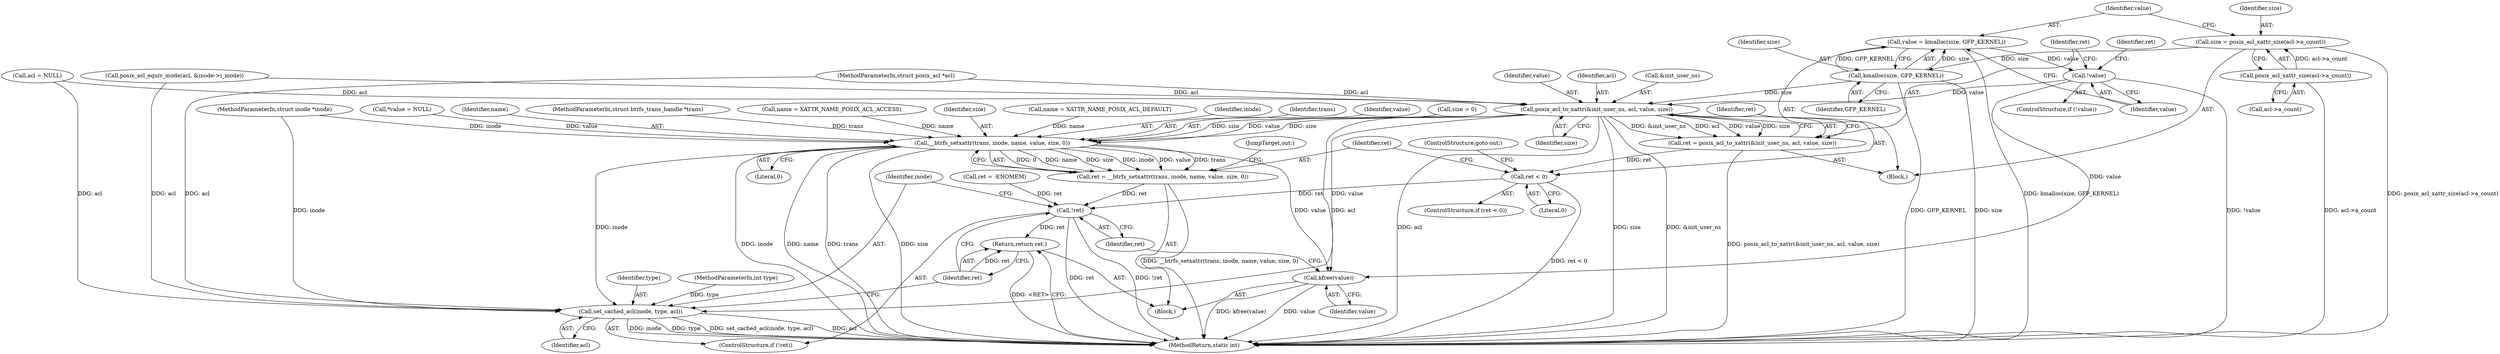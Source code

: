 digraph "0_linux_073931017b49d9458aa351605b43a7e34598caef_0@API" {
"1000181" [label="(Call,value = kmalloc(size, GFP_KERNEL))"];
"1000183" [label="(Call,kmalloc(size, GFP_KERNEL))"];
"1000175" [label="(Call,size = posix_acl_xattr_size(acl->a_count))"];
"1000177" [label="(Call,posix_acl_xattr_size(acl->a_count))"];
"1000187" [label="(Call,!value)"];
"1000197" [label="(Call,posix_acl_to_xattr(&init_user_ns, acl, value, size))"];
"1000195" [label="(Call,ret = posix_acl_to_xattr(&init_user_ns, acl, value, size))"];
"1000204" [label="(Call,ret < 0)"];
"1000221" [label="(Call,!ret)"];
"1000227" [label="(Return,return ret;)"];
"1000210" [label="(Call,__btrfs_setxattr(trans, inode, name, value, size, 0))"];
"1000208" [label="(Call,ret = __btrfs_setxattr(trans, inode, name, value, size, 0))"];
"1000218" [label="(Call,kfree(value))"];
"1000223" [label="(Call,set_cached_acl(inode, type, acl))"];
"1000188" [label="(Identifier,value)"];
"1000187" [label="(Call,!value)"];
"1000206" [label="(Literal,0)"];
"1000222" [label="(Identifier,ret)"];
"1000177" [label="(Call,posix_acl_xattr_size(acl->a_count))"];
"1000210" [label="(Call,__btrfs_setxattr(trans, inode, name, value, size, 0))"];
"1000212" [label="(Identifier,inode)"];
"1000219" [label="(Identifier,value)"];
"1000203" [label="(ControlStructure,if (ret < 0))"];
"1000221" [label="(Call,!ret)"];
"1000211" [label="(Identifier,trans)"];
"1000181" [label="(Call,value = kmalloc(size, GFP_KERNEL))"];
"1000175" [label="(Call,size = posix_acl_xattr_size(acl->a_count))"];
"1000208" [label="(Call,ret = __btrfs_setxattr(trans, inode, name, value, size, 0))"];
"1000220" [label="(ControlStructure,if (!ret))"];
"1000190" [label="(Call,ret = -ENOMEM)"];
"1000218" [label="(Call,kfree(value))"];
"1000144" [label="(Call,acl = NULL)"];
"1000214" [label="(Identifier,value)"];
"1000202" [label="(Identifier,size)"];
"1000105" [label="(Block,)"];
"1000228" [label="(Identifier,ret)"];
"1000108" [label="(Call,size = 0)"];
"1000113" [label="(Call,*value = NULL)"];
"1000217" [label="(JumpTarget,out:)"];
"1000229" [label="(MethodReturn,static int)"];
"1000213" [label="(Identifier,name)"];
"1000227" [label="(Return,return ret;)"];
"1000201" [label="(Identifier,value)"];
"1000182" [label="(Identifier,value)"];
"1000196" [label="(Identifier,ret)"];
"1000183" [label="(Call,kmalloc(size, GFP_KERNEL))"];
"1000207" [label="(ControlStructure,goto out;)"];
"1000216" [label="(Literal,0)"];
"1000101" [label="(MethodParameterIn,struct btrfs_trans_handle *trans)"];
"1000200" [label="(Identifier,acl)"];
"1000128" [label="(Call,posix_acl_equiv_mode(acl, &inode->i_mode))"];
"1000184" [label="(Identifier,size)"];
"1000205" [label="(Identifier,ret)"];
"1000209" [label="(Identifier,ret)"];
"1000195" [label="(Call,ret = posix_acl_to_xattr(&init_user_ns, acl, value, size))"];
"1000176" [label="(Identifier,size)"];
"1000103" [label="(MethodParameterIn,struct posix_acl *acl)"];
"1000204" [label="(Call,ret < 0)"];
"1000224" [label="(Identifier,inode)"];
"1000120" [label="(Call,name = XATTR_NAME_POSIX_ACL_ACCESS)"];
"1000174" [label="(Block,)"];
"1000223" [label="(Call,set_cached_acl(inode, type, acl))"];
"1000215" [label="(Identifier,size)"];
"1000186" [label="(ControlStructure,if (!value))"];
"1000225" [label="(Identifier,type)"];
"1000178" [label="(Call,acl->a_count)"];
"1000164" [label="(Call,name = XATTR_NAME_POSIX_ACL_DEFAULT)"];
"1000185" [label="(Identifier,GFP_KERNEL)"];
"1000102" [label="(MethodParameterIn,struct inode *inode)"];
"1000104" [label="(MethodParameterIn,int type)"];
"1000198" [label="(Call,&init_user_ns)"];
"1000191" [label="(Identifier,ret)"];
"1000226" [label="(Identifier,acl)"];
"1000197" [label="(Call,posix_acl_to_xattr(&init_user_ns, acl, value, size))"];
"1000181" -> "1000174"  [label="AST: "];
"1000181" -> "1000183"  [label="CFG: "];
"1000182" -> "1000181"  [label="AST: "];
"1000183" -> "1000181"  [label="AST: "];
"1000188" -> "1000181"  [label="CFG: "];
"1000181" -> "1000229"  [label="DDG: kmalloc(size, GFP_KERNEL)"];
"1000183" -> "1000181"  [label="DDG: size"];
"1000183" -> "1000181"  [label="DDG: GFP_KERNEL"];
"1000181" -> "1000187"  [label="DDG: value"];
"1000183" -> "1000185"  [label="CFG: "];
"1000184" -> "1000183"  [label="AST: "];
"1000185" -> "1000183"  [label="AST: "];
"1000183" -> "1000229"  [label="DDG: GFP_KERNEL"];
"1000183" -> "1000229"  [label="DDG: size"];
"1000175" -> "1000183"  [label="DDG: size"];
"1000183" -> "1000197"  [label="DDG: size"];
"1000175" -> "1000174"  [label="AST: "];
"1000175" -> "1000177"  [label="CFG: "];
"1000176" -> "1000175"  [label="AST: "];
"1000177" -> "1000175"  [label="AST: "];
"1000182" -> "1000175"  [label="CFG: "];
"1000175" -> "1000229"  [label="DDG: posix_acl_xattr_size(acl->a_count)"];
"1000177" -> "1000175"  [label="DDG: acl->a_count"];
"1000177" -> "1000178"  [label="CFG: "];
"1000178" -> "1000177"  [label="AST: "];
"1000177" -> "1000229"  [label="DDG: acl->a_count"];
"1000187" -> "1000186"  [label="AST: "];
"1000187" -> "1000188"  [label="CFG: "];
"1000188" -> "1000187"  [label="AST: "];
"1000191" -> "1000187"  [label="CFG: "];
"1000196" -> "1000187"  [label="CFG: "];
"1000187" -> "1000229"  [label="DDG: !value"];
"1000187" -> "1000197"  [label="DDG: value"];
"1000187" -> "1000218"  [label="DDG: value"];
"1000197" -> "1000195"  [label="AST: "];
"1000197" -> "1000202"  [label="CFG: "];
"1000198" -> "1000197"  [label="AST: "];
"1000200" -> "1000197"  [label="AST: "];
"1000201" -> "1000197"  [label="AST: "];
"1000202" -> "1000197"  [label="AST: "];
"1000195" -> "1000197"  [label="CFG: "];
"1000197" -> "1000229"  [label="DDG: acl"];
"1000197" -> "1000229"  [label="DDG: size"];
"1000197" -> "1000229"  [label="DDG: &init_user_ns"];
"1000197" -> "1000195"  [label="DDG: &init_user_ns"];
"1000197" -> "1000195"  [label="DDG: acl"];
"1000197" -> "1000195"  [label="DDG: value"];
"1000197" -> "1000195"  [label="DDG: size"];
"1000144" -> "1000197"  [label="DDG: acl"];
"1000128" -> "1000197"  [label="DDG: acl"];
"1000103" -> "1000197"  [label="DDG: acl"];
"1000197" -> "1000210"  [label="DDG: value"];
"1000197" -> "1000210"  [label="DDG: size"];
"1000197" -> "1000218"  [label="DDG: value"];
"1000197" -> "1000223"  [label="DDG: acl"];
"1000195" -> "1000174"  [label="AST: "];
"1000196" -> "1000195"  [label="AST: "];
"1000205" -> "1000195"  [label="CFG: "];
"1000195" -> "1000229"  [label="DDG: posix_acl_to_xattr(&init_user_ns, acl, value, size)"];
"1000195" -> "1000204"  [label="DDG: ret"];
"1000204" -> "1000203"  [label="AST: "];
"1000204" -> "1000206"  [label="CFG: "];
"1000205" -> "1000204"  [label="AST: "];
"1000206" -> "1000204"  [label="AST: "];
"1000207" -> "1000204"  [label="CFG: "];
"1000209" -> "1000204"  [label="CFG: "];
"1000204" -> "1000229"  [label="DDG: ret < 0"];
"1000204" -> "1000221"  [label="DDG: ret"];
"1000221" -> "1000220"  [label="AST: "];
"1000221" -> "1000222"  [label="CFG: "];
"1000222" -> "1000221"  [label="AST: "];
"1000224" -> "1000221"  [label="CFG: "];
"1000228" -> "1000221"  [label="CFG: "];
"1000221" -> "1000229"  [label="DDG: !ret"];
"1000221" -> "1000229"  [label="DDG: ret"];
"1000208" -> "1000221"  [label="DDG: ret"];
"1000190" -> "1000221"  [label="DDG: ret"];
"1000221" -> "1000227"  [label="DDG: ret"];
"1000227" -> "1000105"  [label="AST: "];
"1000227" -> "1000228"  [label="CFG: "];
"1000228" -> "1000227"  [label="AST: "];
"1000229" -> "1000227"  [label="CFG: "];
"1000227" -> "1000229"  [label="DDG: <RET>"];
"1000228" -> "1000227"  [label="DDG: ret"];
"1000210" -> "1000208"  [label="AST: "];
"1000210" -> "1000216"  [label="CFG: "];
"1000211" -> "1000210"  [label="AST: "];
"1000212" -> "1000210"  [label="AST: "];
"1000213" -> "1000210"  [label="AST: "];
"1000214" -> "1000210"  [label="AST: "];
"1000215" -> "1000210"  [label="AST: "];
"1000216" -> "1000210"  [label="AST: "];
"1000208" -> "1000210"  [label="CFG: "];
"1000210" -> "1000229"  [label="DDG: inode"];
"1000210" -> "1000229"  [label="DDG: name"];
"1000210" -> "1000229"  [label="DDG: trans"];
"1000210" -> "1000229"  [label="DDG: size"];
"1000210" -> "1000208"  [label="DDG: 0"];
"1000210" -> "1000208"  [label="DDG: name"];
"1000210" -> "1000208"  [label="DDG: size"];
"1000210" -> "1000208"  [label="DDG: inode"];
"1000210" -> "1000208"  [label="DDG: value"];
"1000210" -> "1000208"  [label="DDG: trans"];
"1000101" -> "1000210"  [label="DDG: trans"];
"1000102" -> "1000210"  [label="DDG: inode"];
"1000120" -> "1000210"  [label="DDG: name"];
"1000164" -> "1000210"  [label="DDG: name"];
"1000113" -> "1000210"  [label="DDG: value"];
"1000108" -> "1000210"  [label="DDG: size"];
"1000210" -> "1000218"  [label="DDG: value"];
"1000210" -> "1000223"  [label="DDG: inode"];
"1000208" -> "1000105"  [label="AST: "];
"1000209" -> "1000208"  [label="AST: "];
"1000217" -> "1000208"  [label="CFG: "];
"1000208" -> "1000229"  [label="DDG: __btrfs_setxattr(trans, inode, name, value, size, 0)"];
"1000218" -> "1000105"  [label="AST: "];
"1000218" -> "1000219"  [label="CFG: "];
"1000219" -> "1000218"  [label="AST: "];
"1000222" -> "1000218"  [label="CFG: "];
"1000218" -> "1000229"  [label="DDG: value"];
"1000218" -> "1000229"  [label="DDG: kfree(value)"];
"1000223" -> "1000220"  [label="AST: "];
"1000223" -> "1000226"  [label="CFG: "];
"1000224" -> "1000223"  [label="AST: "];
"1000225" -> "1000223"  [label="AST: "];
"1000226" -> "1000223"  [label="AST: "];
"1000228" -> "1000223"  [label="CFG: "];
"1000223" -> "1000229"  [label="DDG: type"];
"1000223" -> "1000229"  [label="DDG: set_cached_acl(inode, type, acl)"];
"1000223" -> "1000229"  [label="DDG: acl"];
"1000223" -> "1000229"  [label="DDG: inode"];
"1000102" -> "1000223"  [label="DDG: inode"];
"1000104" -> "1000223"  [label="DDG: type"];
"1000144" -> "1000223"  [label="DDG: acl"];
"1000128" -> "1000223"  [label="DDG: acl"];
"1000103" -> "1000223"  [label="DDG: acl"];
}

